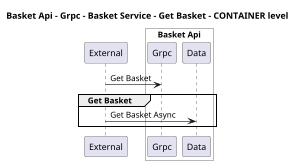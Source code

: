@startuml
skinparam dpi 60

title Basket Api - Grpc - Basket Service - Get Basket - CONTAINER level

participant "External" as C4InterFlow.SoftwareSystems.ExternalSystem

box "Basket Api" #White
    participant "Grpc" as dotnet.eShop.Architecture.SoftwareSystems.BasketApi.Containers.Grpc
    participant "Data" as dotnet.eShop.Architecture.SoftwareSystems.BasketApi.Containers.Data
end box


C4InterFlow.SoftwareSystems.ExternalSystem -> dotnet.eShop.Architecture.SoftwareSystems.BasketApi.Containers.Grpc : Get Basket
group Get Basket
C4InterFlow.SoftwareSystems.ExternalSystem -> dotnet.eShop.Architecture.SoftwareSystems.BasketApi.Containers.Data : Get Basket Async
end


@enduml
